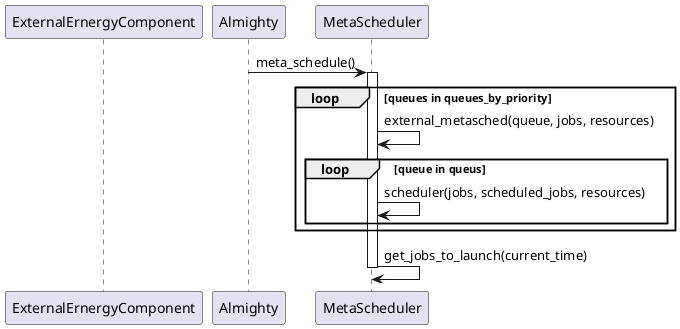 @startuml
participant ExternalErnergyComponent as ear
participant Almighty as alm
participant MetaScheduler as kao

alm -> kao++: meta_schedule()

loop queues in queues_by_priority
  kao -> kao: external_metasched(queue, jobs, resources)
  loop queue in queus
    kao -> kao: scheduler(jobs, scheduled_jobs, resources)
  end
end

kao -> kao: get_jobs_to_launch(current_time)

kao--

@endumlgo
